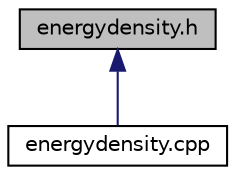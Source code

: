 digraph "energydensity.h"
{
 // INTERACTIVE_SVG=YES
  edge [fontname="Helvetica",fontsize="10",labelfontname="Helvetica",labelfontsize="10"];
  node [fontname="Helvetica",fontsize="10",shape=record];
  Node1 [label="energydensity.h",height=0.2,width=0.4,color="black", fillcolor="grey75", style="filled", fontcolor="black"];
  Node1 -> Node2 [dir="back",color="midnightblue",fontsize="10",style="solid"];
  Node2 [label="energydensity.cpp",height=0.2,width=0.4,color="black", fillcolor="white", style="filled",URL="$d7/dfc/energydensity_8cpp_source.html"];
}

